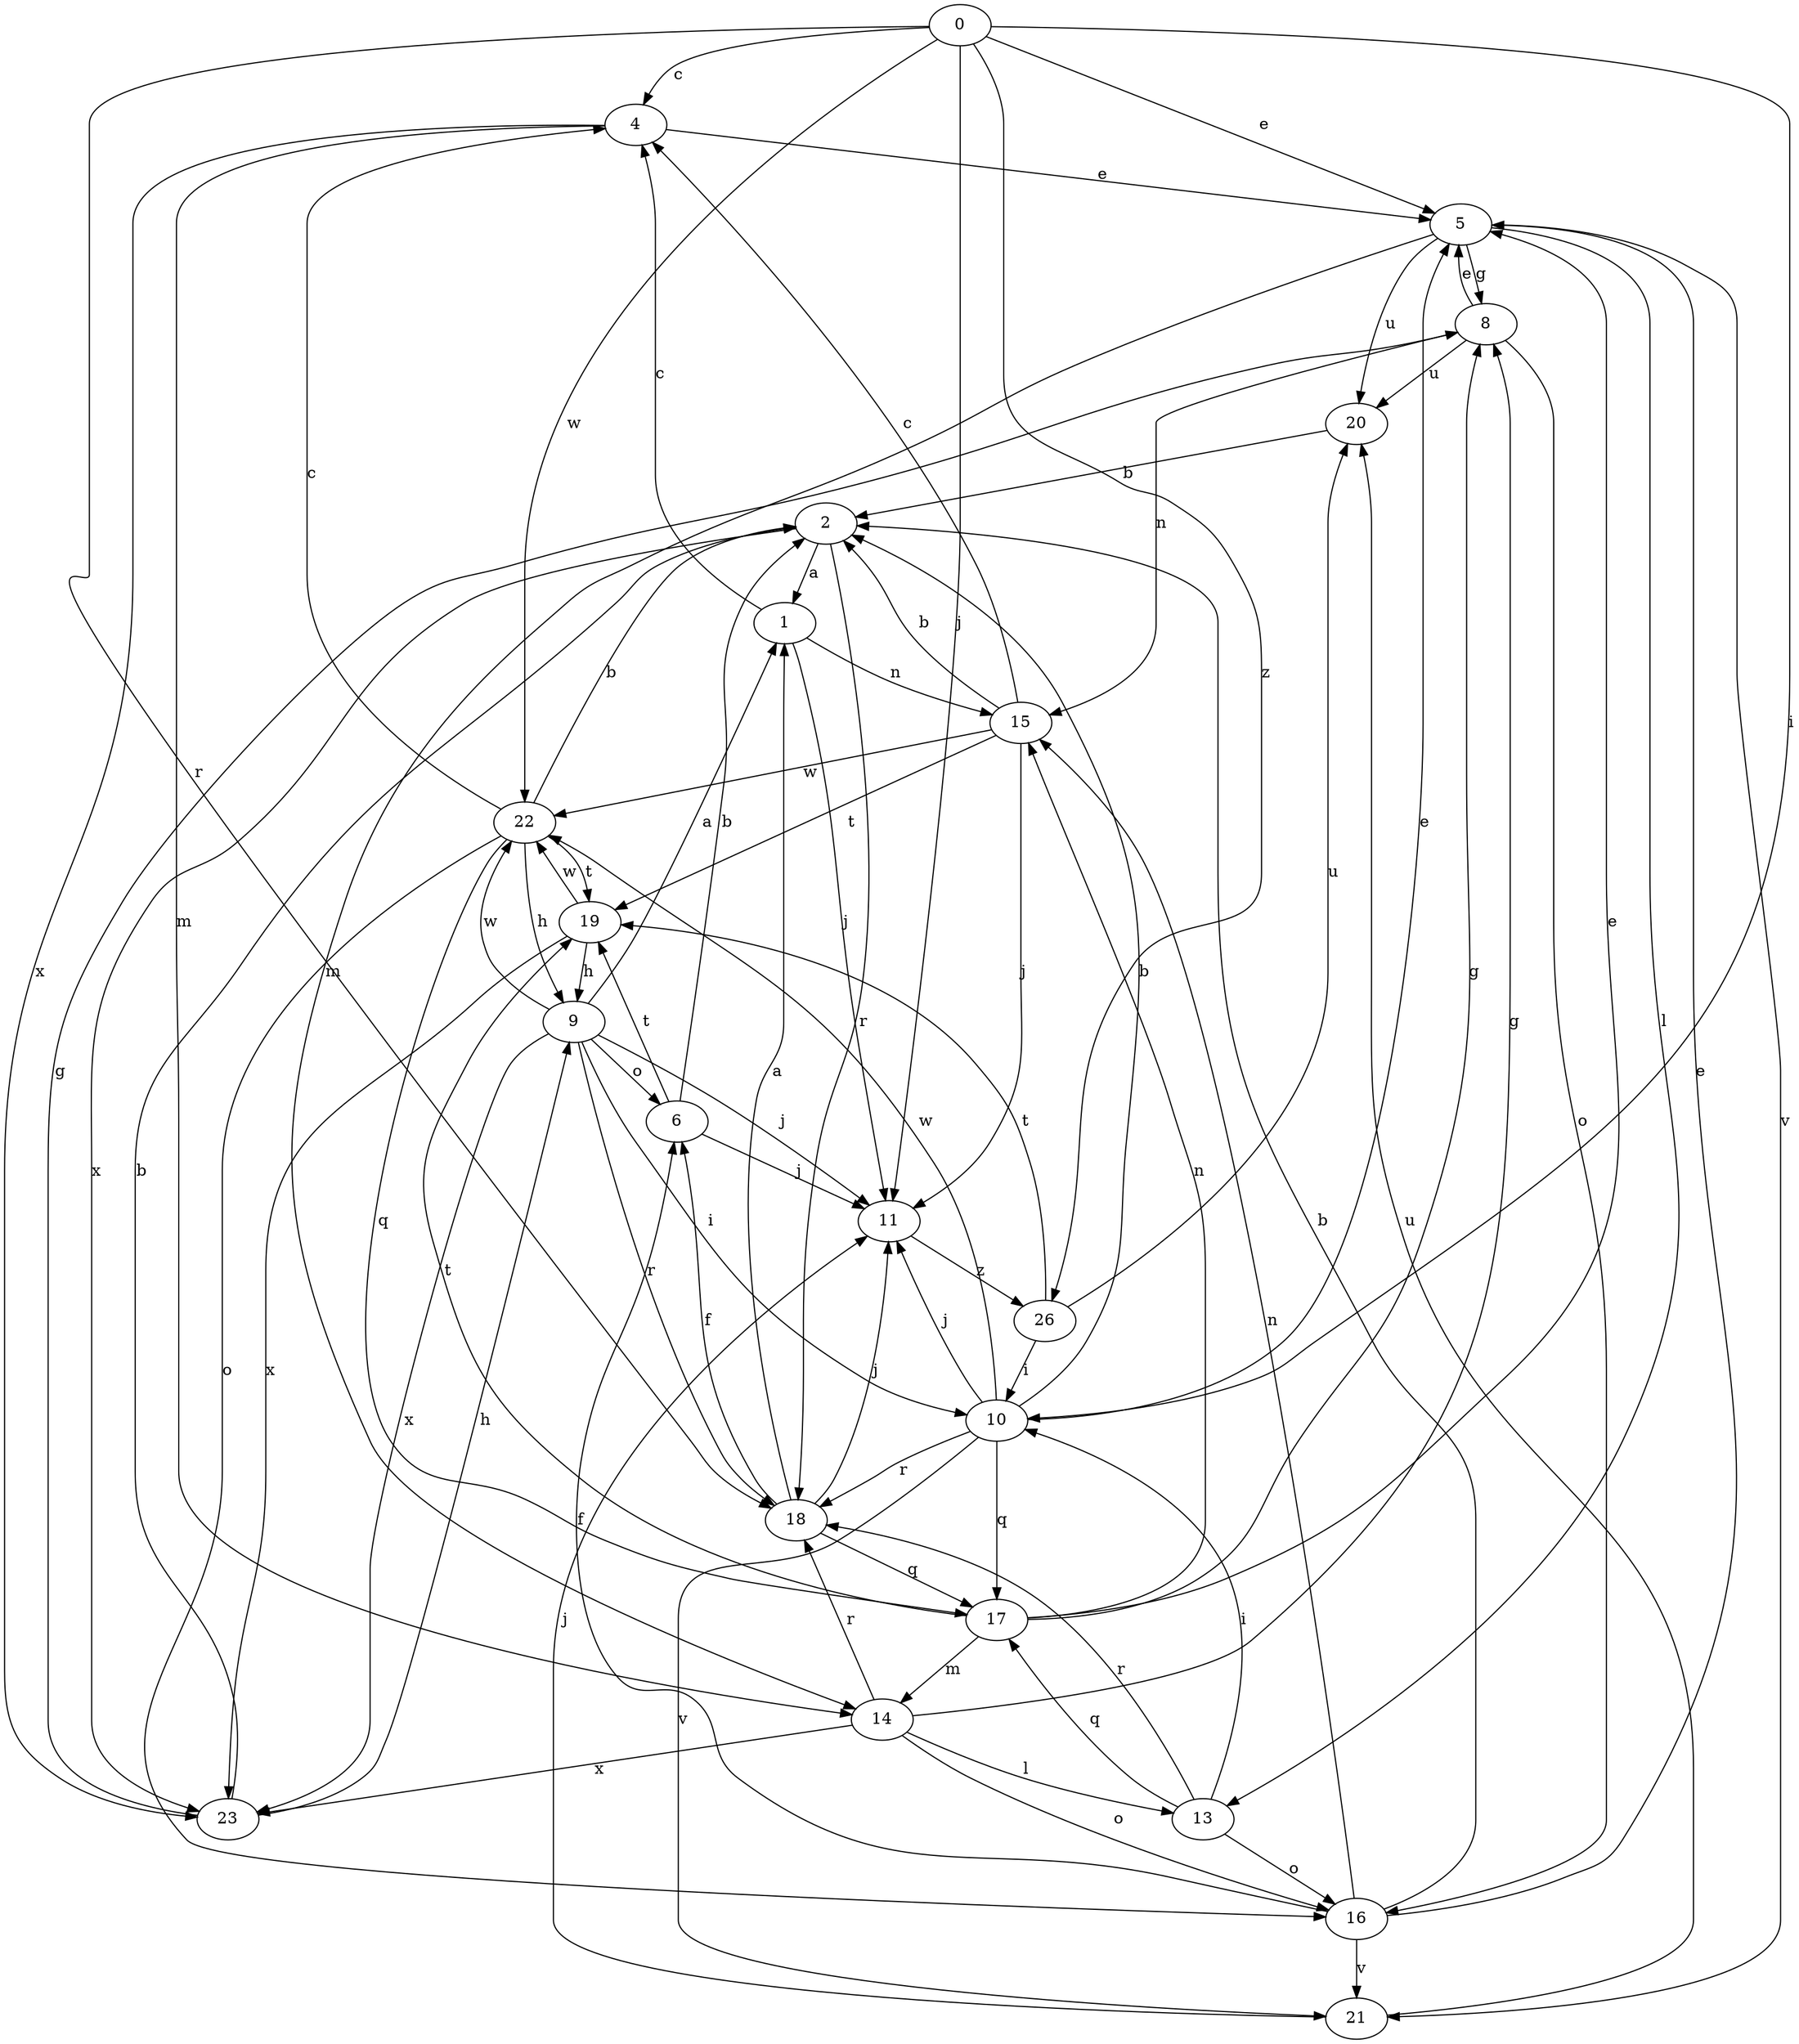 strict digraph  {
0;
1;
2;
4;
5;
6;
8;
9;
10;
11;
13;
14;
15;
16;
17;
18;
19;
20;
21;
22;
23;
26;
0 -> 4  [label=c];
0 -> 5  [label=e];
0 -> 10  [label=i];
0 -> 11  [label=j];
0 -> 18  [label=r];
0 -> 22  [label=w];
0 -> 26  [label=z];
1 -> 4  [label=c];
1 -> 11  [label=j];
1 -> 15  [label=n];
2 -> 1  [label=a];
2 -> 18  [label=r];
2 -> 23  [label=x];
4 -> 5  [label=e];
4 -> 14  [label=m];
4 -> 23  [label=x];
5 -> 8  [label=g];
5 -> 13  [label=l];
5 -> 14  [label=m];
5 -> 20  [label=u];
5 -> 21  [label=v];
6 -> 2  [label=b];
6 -> 11  [label=j];
6 -> 19  [label=t];
8 -> 5  [label=e];
8 -> 15  [label=n];
8 -> 16  [label=o];
8 -> 20  [label=u];
9 -> 1  [label=a];
9 -> 10  [label=i];
9 -> 11  [label=j];
9 -> 18  [label=r];
9 -> 22  [label=w];
9 -> 23  [label=x];
9 -> 6  [label=o];
10 -> 2  [label=b];
10 -> 5  [label=e];
10 -> 11  [label=j];
10 -> 17  [label=q];
10 -> 18  [label=r];
10 -> 21  [label=v];
10 -> 22  [label=w];
11 -> 26  [label=z];
13 -> 10  [label=i];
13 -> 16  [label=o];
13 -> 17  [label=q];
13 -> 18  [label=r];
14 -> 8  [label=g];
14 -> 13  [label=l];
14 -> 16  [label=o];
14 -> 18  [label=r];
14 -> 23  [label=x];
15 -> 2  [label=b];
15 -> 4  [label=c];
15 -> 11  [label=j];
15 -> 19  [label=t];
15 -> 22  [label=w];
16 -> 2  [label=b];
16 -> 5  [label=e];
16 -> 6  [label=f];
16 -> 15  [label=n];
16 -> 21  [label=v];
17 -> 5  [label=e];
17 -> 8  [label=g];
17 -> 14  [label=m];
17 -> 15  [label=n];
17 -> 19  [label=t];
18 -> 1  [label=a];
18 -> 6  [label=f];
18 -> 11  [label=j];
18 -> 17  [label=q];
19 -> 9  [label=h];
19 -> 22  [label=w];
19 -> 23  [label=x];
20 -> 2  [label=b];
21 -> 11  [label=j];
21 -> 20  [label=u];
22 -> 2  [label=b];
22 -> 4  [label=c];
22 -> 9  [label=h];
22 -> 16  [label=o];
22 -> 17  [label=q];
22 -> 19  [label=t];
23 -> 2  [label=b];
23 -> 8  [label=g];
23 -> 9  [label=h];
26 -> 10  [label=i];
26 -> 19  [label=t];
26 -> 20  [label=u];
}
